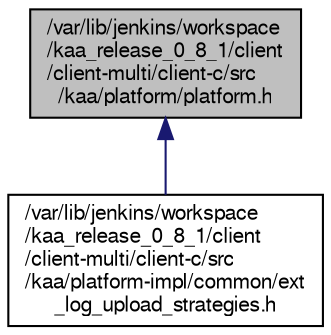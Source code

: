digraph "/var/lib/jenkins/workspace/kaa_release_0_8_1/client/client-multi/client-c/src/kaa/platform/platform.h"
{
  bgcolor="transparent";
  edge [fontname="FreeSans",fontsize="10",labelfontname="FreeSans",labelfontsize="10"];
  node [fontname="FreeSans",fontsize="10",shape=record];
  Node1 [label="/var/lib/jenkins/workspace\l/kaa_release_0_8_1/client\l/client-multi/client-c/src\l/kaa/platform/platform.h",height=0.2,width=0.4,color="black", fillcolor="grey75", style="filled" fontcolor="black"];
  Node1 -> Node2 [dir="back",color="midnightblue",fontsize="10",style="solid",fontname="FreeSans"];
  Node2 [label="/var/lib/jenkins/workspace\l/kaa_release_0_8_1/client\l/client-multi/client-c/src\l/kaa/platform-impl/common/ext\l_log_upload_strategies.h",height=0.2,width=0.4,color="black",URL="$ext__log__upload__strategies_8h.html"];
}
